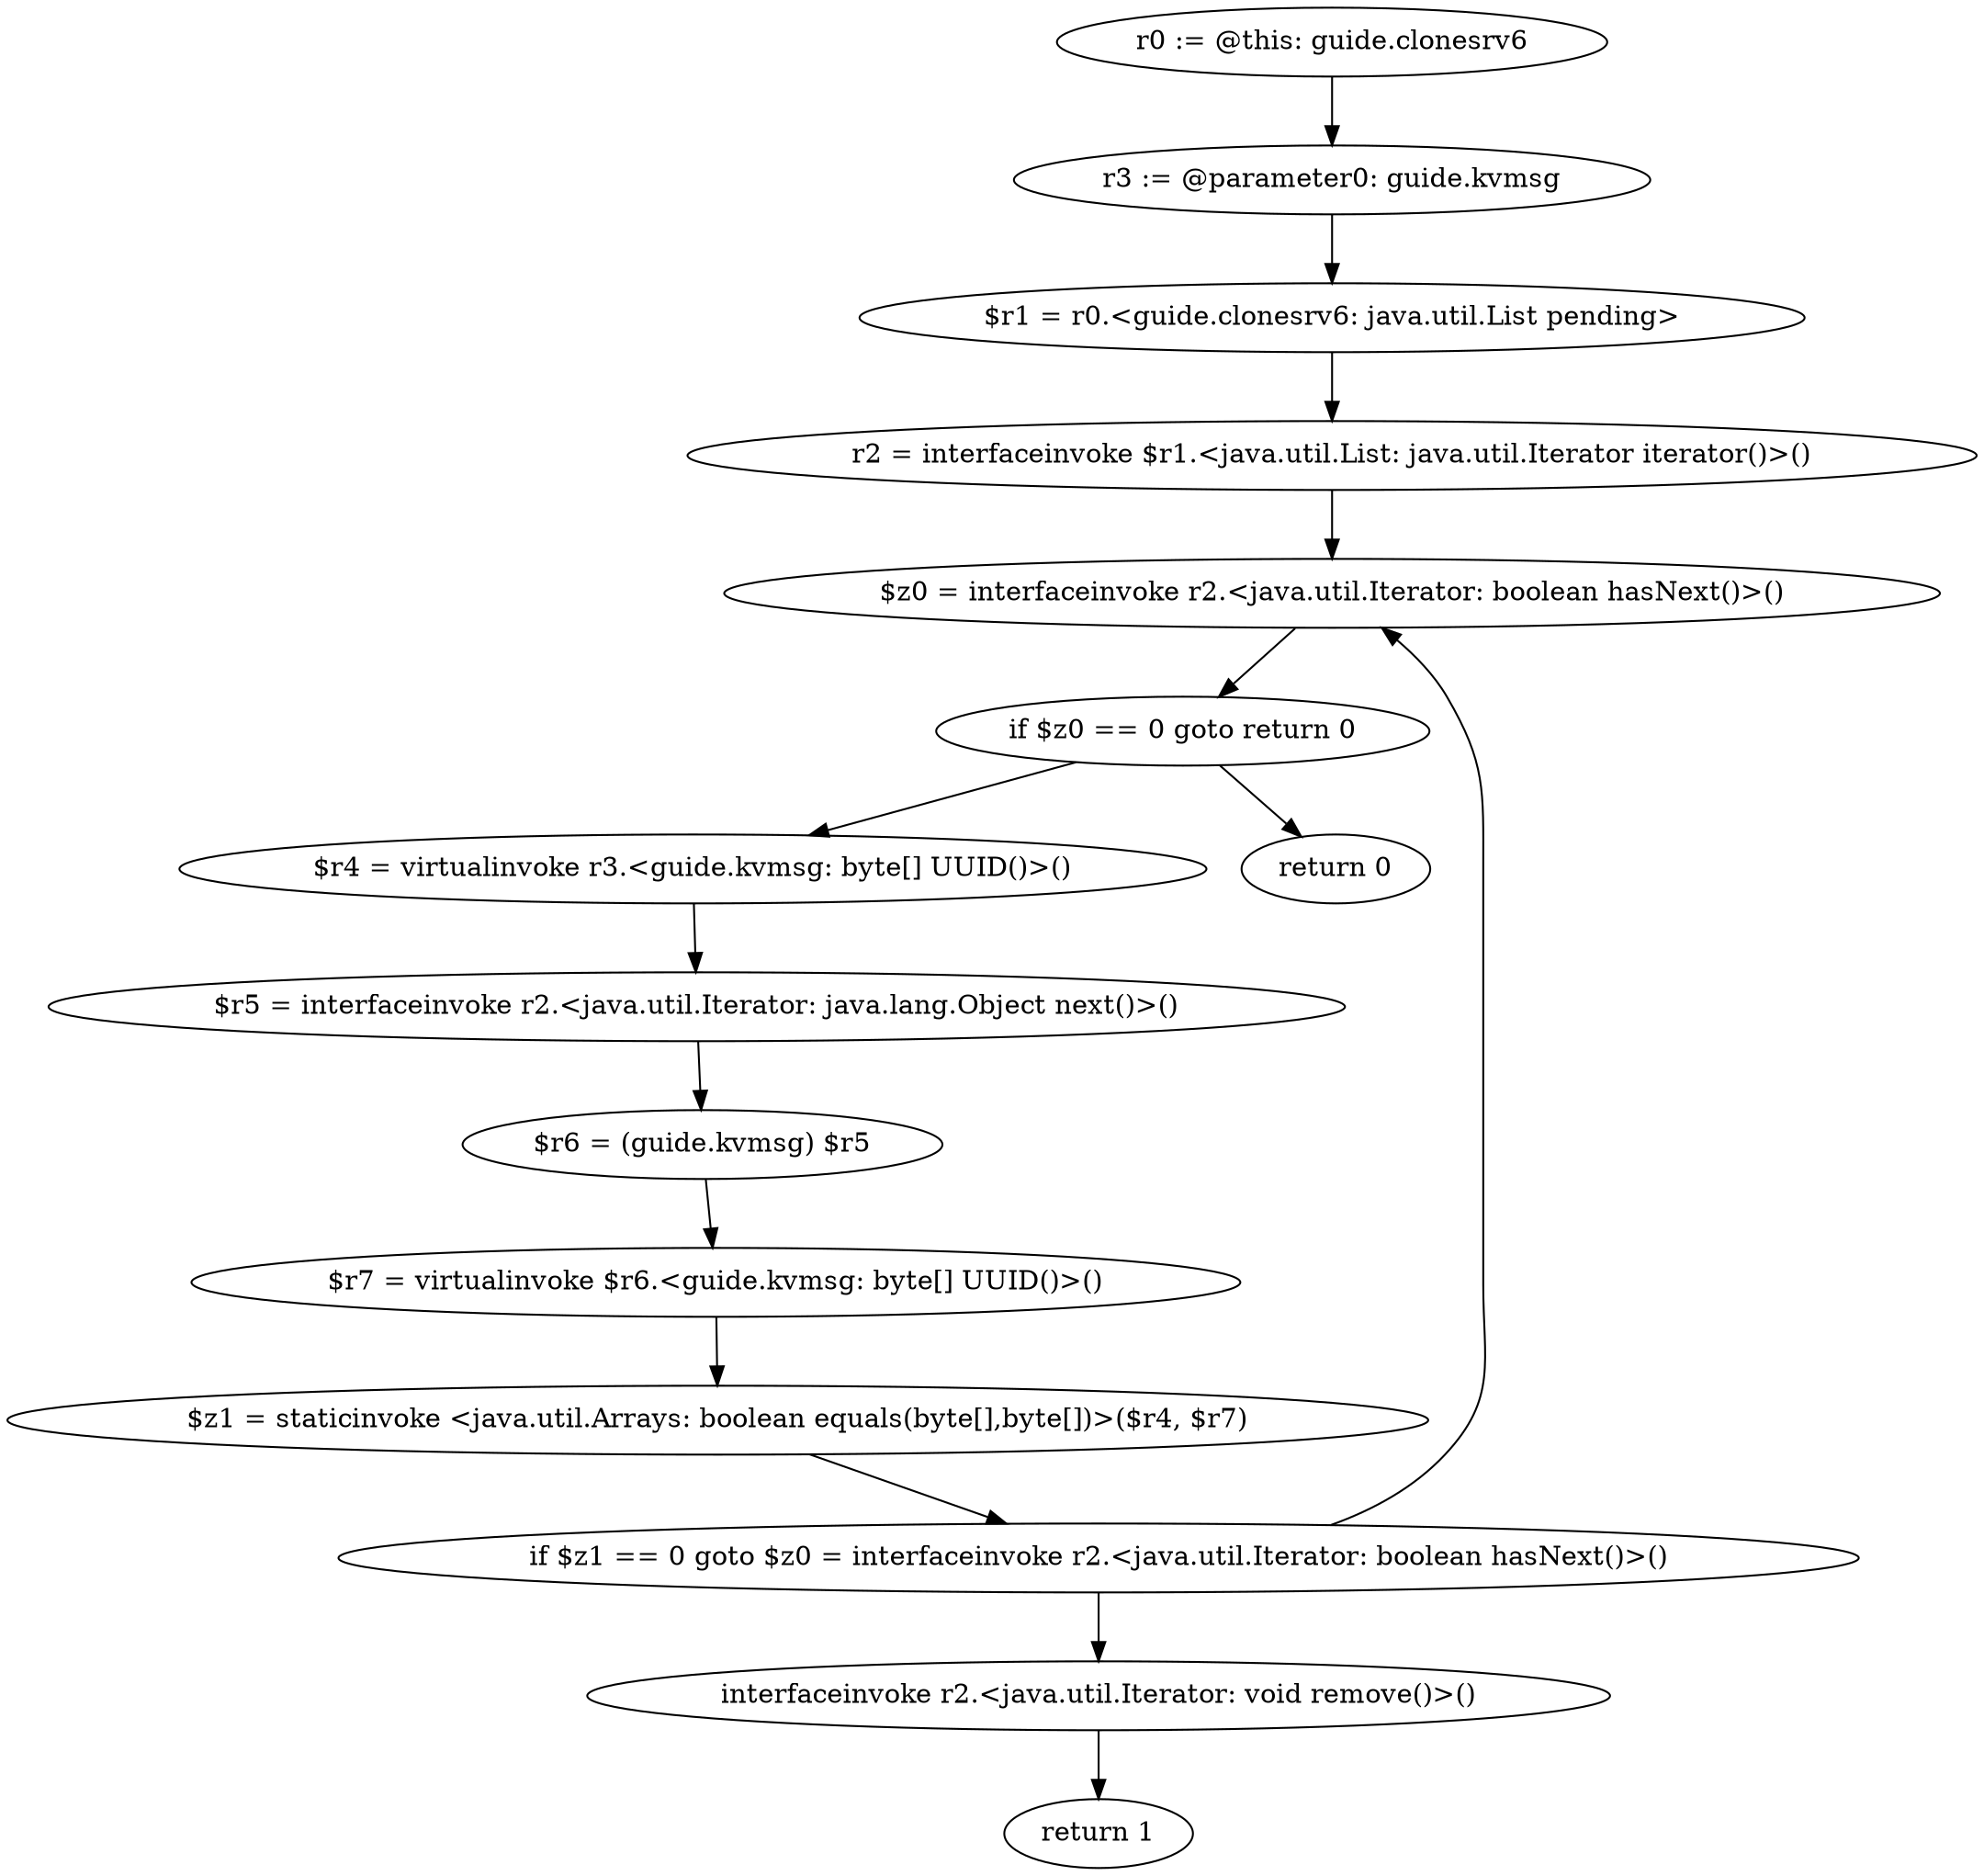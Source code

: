 digraph "unitGraph" {
    "r0 := @this: guide.clonesrv6"
    "r3 := @parameter0: guide.kvmsg"
    "$r1 = r0.<guide.clonesrv6: java.util.List pending>"
    "r2 = interfaceinvoke $r1.<java.util.List: java.util.Iterator iterator()>()"
    "$z0 = interfaceinvoke r2.<java.util.Iterator: boolean hasNext()>()"
    "if $z0 == 0 goto return 0"
    "$r4 = virtualinvoke r3.<guide.kvmsg: byte[] UUID()>()"
    "$r5 = interfaceinvoke r2.<java.util.Iterator: java.lang.Object next()>()"
    "$r6 = (guide.kvmsg) $r5"
    "$r7 = virtualinvoke $r6.<guide.kvmsg: byte[] UUID()>()"
    "$z1 = staticinvoke <java.util.Arrays: boolean equals(byte[],byte[])>($r4, $r7)"
    "if $z1 == 0 goto $z0 = interfaceinvoke r2.<java.util.Iterator: boolean hasNext()>()"
    "interfaceinvoke r2.<java.util.Iterator: void remove()>()"
    "return 1"
    "return 0"
    "r0 := @this: guide.clonesrv6"->"r3 := @parameter0: guide.kvmsg";
    "r3 := @parameter0: guide.kvmsg"->"$r1 = r0.<guide.clonesrv6: java.util.List pending>";
    "$r1 = r0.<guide.clonesrv6: java.util.List pending>"->"r2 = interfaceinvoke $r1.<java.util.List: java.util.Iterator iterator()>()";
    "r2 = interfaceinvoke $r1.<java.util.List: java.util.Iterator iterator()>()"->"$z0 = interfaceinvoke r2.<java.util.Iterator: boolean hasNext()>()";
    "$z0 = interfaceinvoke r2.<java.util.Iterator: boolean hasNext()>()"->"if $z0 == 0 goto return 0";
    "if $z0 == 0 goto return 0"->"$r4 = virtualinvoke r3.<guide.kvmsg: byte[] UUID()>()";
    "if $z0 == 0 goto return 0"->"return 0";
    "$r4 = virtualinvoke r3.<guide.kvmsg: byte[] UUID()>()"->"$r5 = interfaceinvoke r2.<java.util.Iterator: java.lang.Object next()>()";
    "$r5 = interfaceinvoke r2.<java.util.Iterator: java.lang.Object next()>()"->"$r6 = (guide.kvmsg) $r5";
    "$r6 = (guide.kvmsg) $r5"->"$r7 = virtualinvoke $r6.<guide.kvmsg: byte[] UUID()>()";
    "$r7 = virtualinvoke $r6.<guide.kvmsg: byte[] UUID()>()"->"$z1 = staticinvoke <java.util.Arrays: boolean equals(byte[],byte[])>($r4, $r7)";
    "$z1 = staticinvoke <java.util.Arrays: boolean equals(byte[],byte[])>($r4, $r7)"->"if $z1 == 0 goto $z0 = interfaceinvoke r2.<java.util.Iterator: boolean hasNext()>()";
    "if $z1 == 0 goto $z0 = interfaceinvoke r2.<java.util.Iterator: boolean hasNext()>()"->"interfaceinvoke r2.<java.util.Iterator: void remove()>()";
    "if $z1 == 0 goto $z0 = interfaceinvoke r2.<java.util.Iterator: boolean hasNext()>()"->"$z0 = interfaceinvoke r2.<java.util.Iterator: boolean hasNext()>()";
    "interfaceinvoke r2.<java.util.Iterator: void remove()>()"->"return 1";
}
